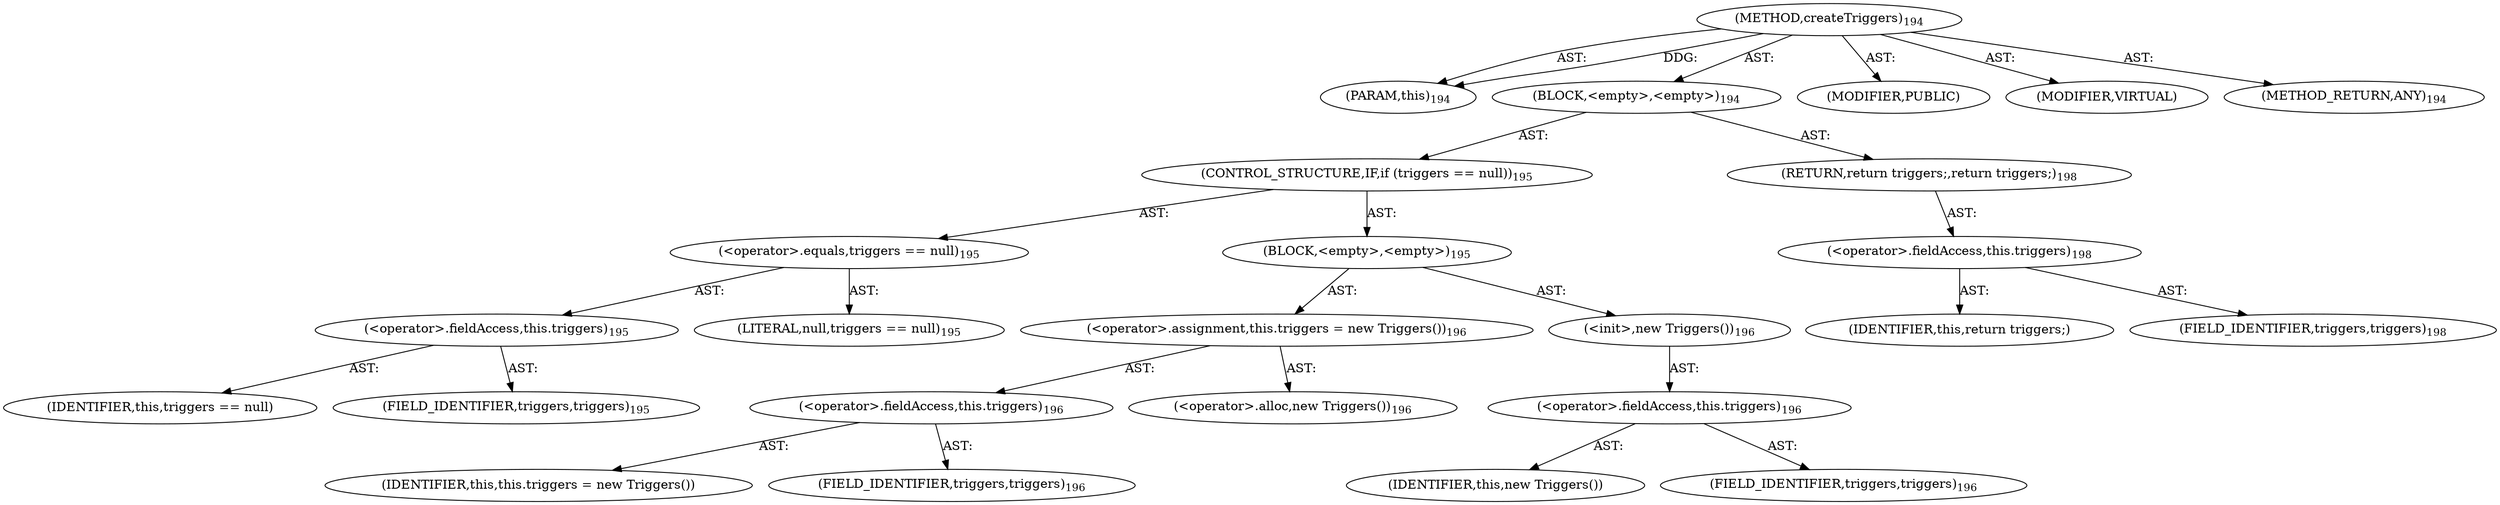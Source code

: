 digraph "createTriggers" {  
"111669149705" [label = <(METHOD,createTriggers)<SUB>194</SUB>> ]
"115964117014" [label = <(PARAM,this)<SUB>194</SUB>> ]
"25769803785" [label = <(BLOCK,&lt;empty&gt;,&lt;empty&gt;)<SUB>194</SUB>> ]
"47244640256" [label = <(CONTROL_STRUCTURE,IF,if (triggers == null))<SUB>195</SUB>> ]
"30064771090" [label = <(&lt;operator&gt;.equals,triggers == null)<SUB>195</SUB>> ]
"30064771091" [label = <(&lt;operator&gt;.fieldAccess,this.triggers)<SUB>195</SUB>> ]
"68719476770" [label = <(IDENTIFIER,this,triggers == null)> ]
"55834574857" [label = <(FIELD_IDENTIFIER,triggers,triggers)<SUB>195</SUB>> ]
"90194313219" [label = <(LITERAL,null,triggers == null)<SUB>195</SUB>> ]
"25769803786" [label = <(BLOCK,&lt;empty&gt;,&lt;empty&gt;)<SUB>195</SUB>> ]
"30064771092" [label = <(&lt;operator&gt;.assignment,this.triggers = new Triggers())<SUB>196</SUB>> ]
"30064771093" [label = <(&lt;operator&gt;.fieldAccess,this.triggers)<SUB>196</SUB>> ]
"68719476771" [label = <(IDENTIFIER,this,this.triggers = new Triggers())> ]
"55834574858" [label = <(FIELD_IDENTIFIER,triggers,triggers)<SUB>196</SUB>> ]
"30064771094" [label = <(&lt;operator&gt;.alloc,new Triggers())<SUB>196</SUB>> ]
"30064771095" [label = <(&lt;init&gt;,new Triggers())<SUB>196</SUB>> ]
"30064771096" [label = <(&lt;operator&gt;.fieldAccess,this.triggers)<SUB>196</SUB>> ]
"68719476772" [label = <(IDENTIFIER,this,new Triggers())> ]
"55834574859" [label = <(FIELD_IDENTIFIER,triggers,triggers)<SUB>196</SUB>> ]
"146028888066" [label = <(RETURN,return triggers;,return triggers;)<SUB>198</SUB>> ]
"30064771097" [label = <(&lt;operator&gt;.fieldAccess,this.triggers)<SUB>198</SUB>> ]
"68719476773" [label = <(IDENTIFIER,this,return triggers;)> ]
"55834574860" [label = <(FIELD_IDENTIFIER,triggers,triggers)<SUB>198</SUB>> ]
"133143986214" [label = <(MODIFIER,PUBLIC)> ]
"133143986215" [label = <(MODIFIER,VIRTUAL)> ]
"128849018889" [label = <(METHOD_RETURN,ANY)<SUB>194</SUB>> ]
  "111669149705" -> "115964117014"  [ label = "AST: "] 
  "111669149705" -> "25769803785"  [ label = "AST: "] 
  "111669149705" -> "133143986214"  [ label = "AST: "] 
  "111669149705" -> "133143986215"  [ label = "AST: "] 
  "111669149705" -> "128849018889"  [ label = "AST: "] 
  "25769803785" -> "47244640256"  [ label = "AST: "] 
  "25769803785" -> "146028888066"  [ label = "AST: "] 
  "47244640256" -> "30064771090"  [ label = "AST: "] 
  "47244640256" -> "25769803786"  [ label = "AST: "] 
  "30064771090" -> "30064771091"  [ label = "AST: "] 
  "30064771090" -> "90194313219"  [ label = "AST: "] 
  "30064771091" -> "68719476770"  [ label = "AST: "] 
  "30064771091" -> "55834574857"  [ label = "AST: "] 
  "25769803786" -> "30064771092"  [ label = "AST: "] 
  "25769803786" -> "30064771095"  [ label = "AST: "] 
  "30064771092" -> "30064771093"  [ label = "AST: "] 
  "30064771092" -> "30064771094"  [ label = "AST: "] 
  "30064771093" -> "68719476771"  [ label = "AST: "] 
  "30064771093" -> "55834574858"  [ label = "AST: "] 
  "30064771095" -> "30064771096"  [ label = "AST: "] 
  "30064771096" -> "68719476772"  [ label = "AST: "] 
  "30064771096" -> "55834574859"  [ label = "AST: "] 
  "146028888066" -> "30064771097"  [ label = "AST: "] 
  "30064771097" -> "68719476773"  [ label = "AST: "] 
  "30064771097" -> "55834574860"  [ label = "AST: "] 
  "111669149705" -> "115964117014"  [ label = "DDG: "] 
}
